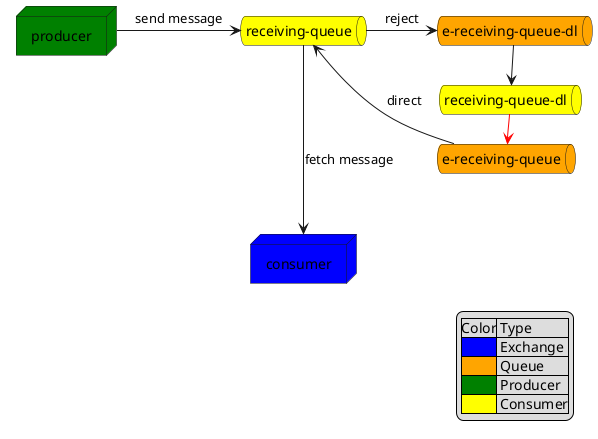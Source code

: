 @startuml
node "producer" as client#green
queue "receiving-queue" as tq #yellow
queue "receiving-queue-dl" as tqd #yellow
queue "e-receiving-queue" as etq #orange
queue "e-receiving-queue-dl" as etqd #orange
etq --> tq : direct
tq -> etqd: reject
etqd -> tqd: direct
tqd -> etq#red: ttl retry 10s
client -> tq: send message
node "consumer" as consumer#blue
tq ---> consumer : fetch message

legend right
    |Color| Type |
    |<#blue>| Exchange|
    |<#orange>| Queue|
    |<#green>| Producer|
    |<#yellow>| Consumer|
endlegend

@enduml